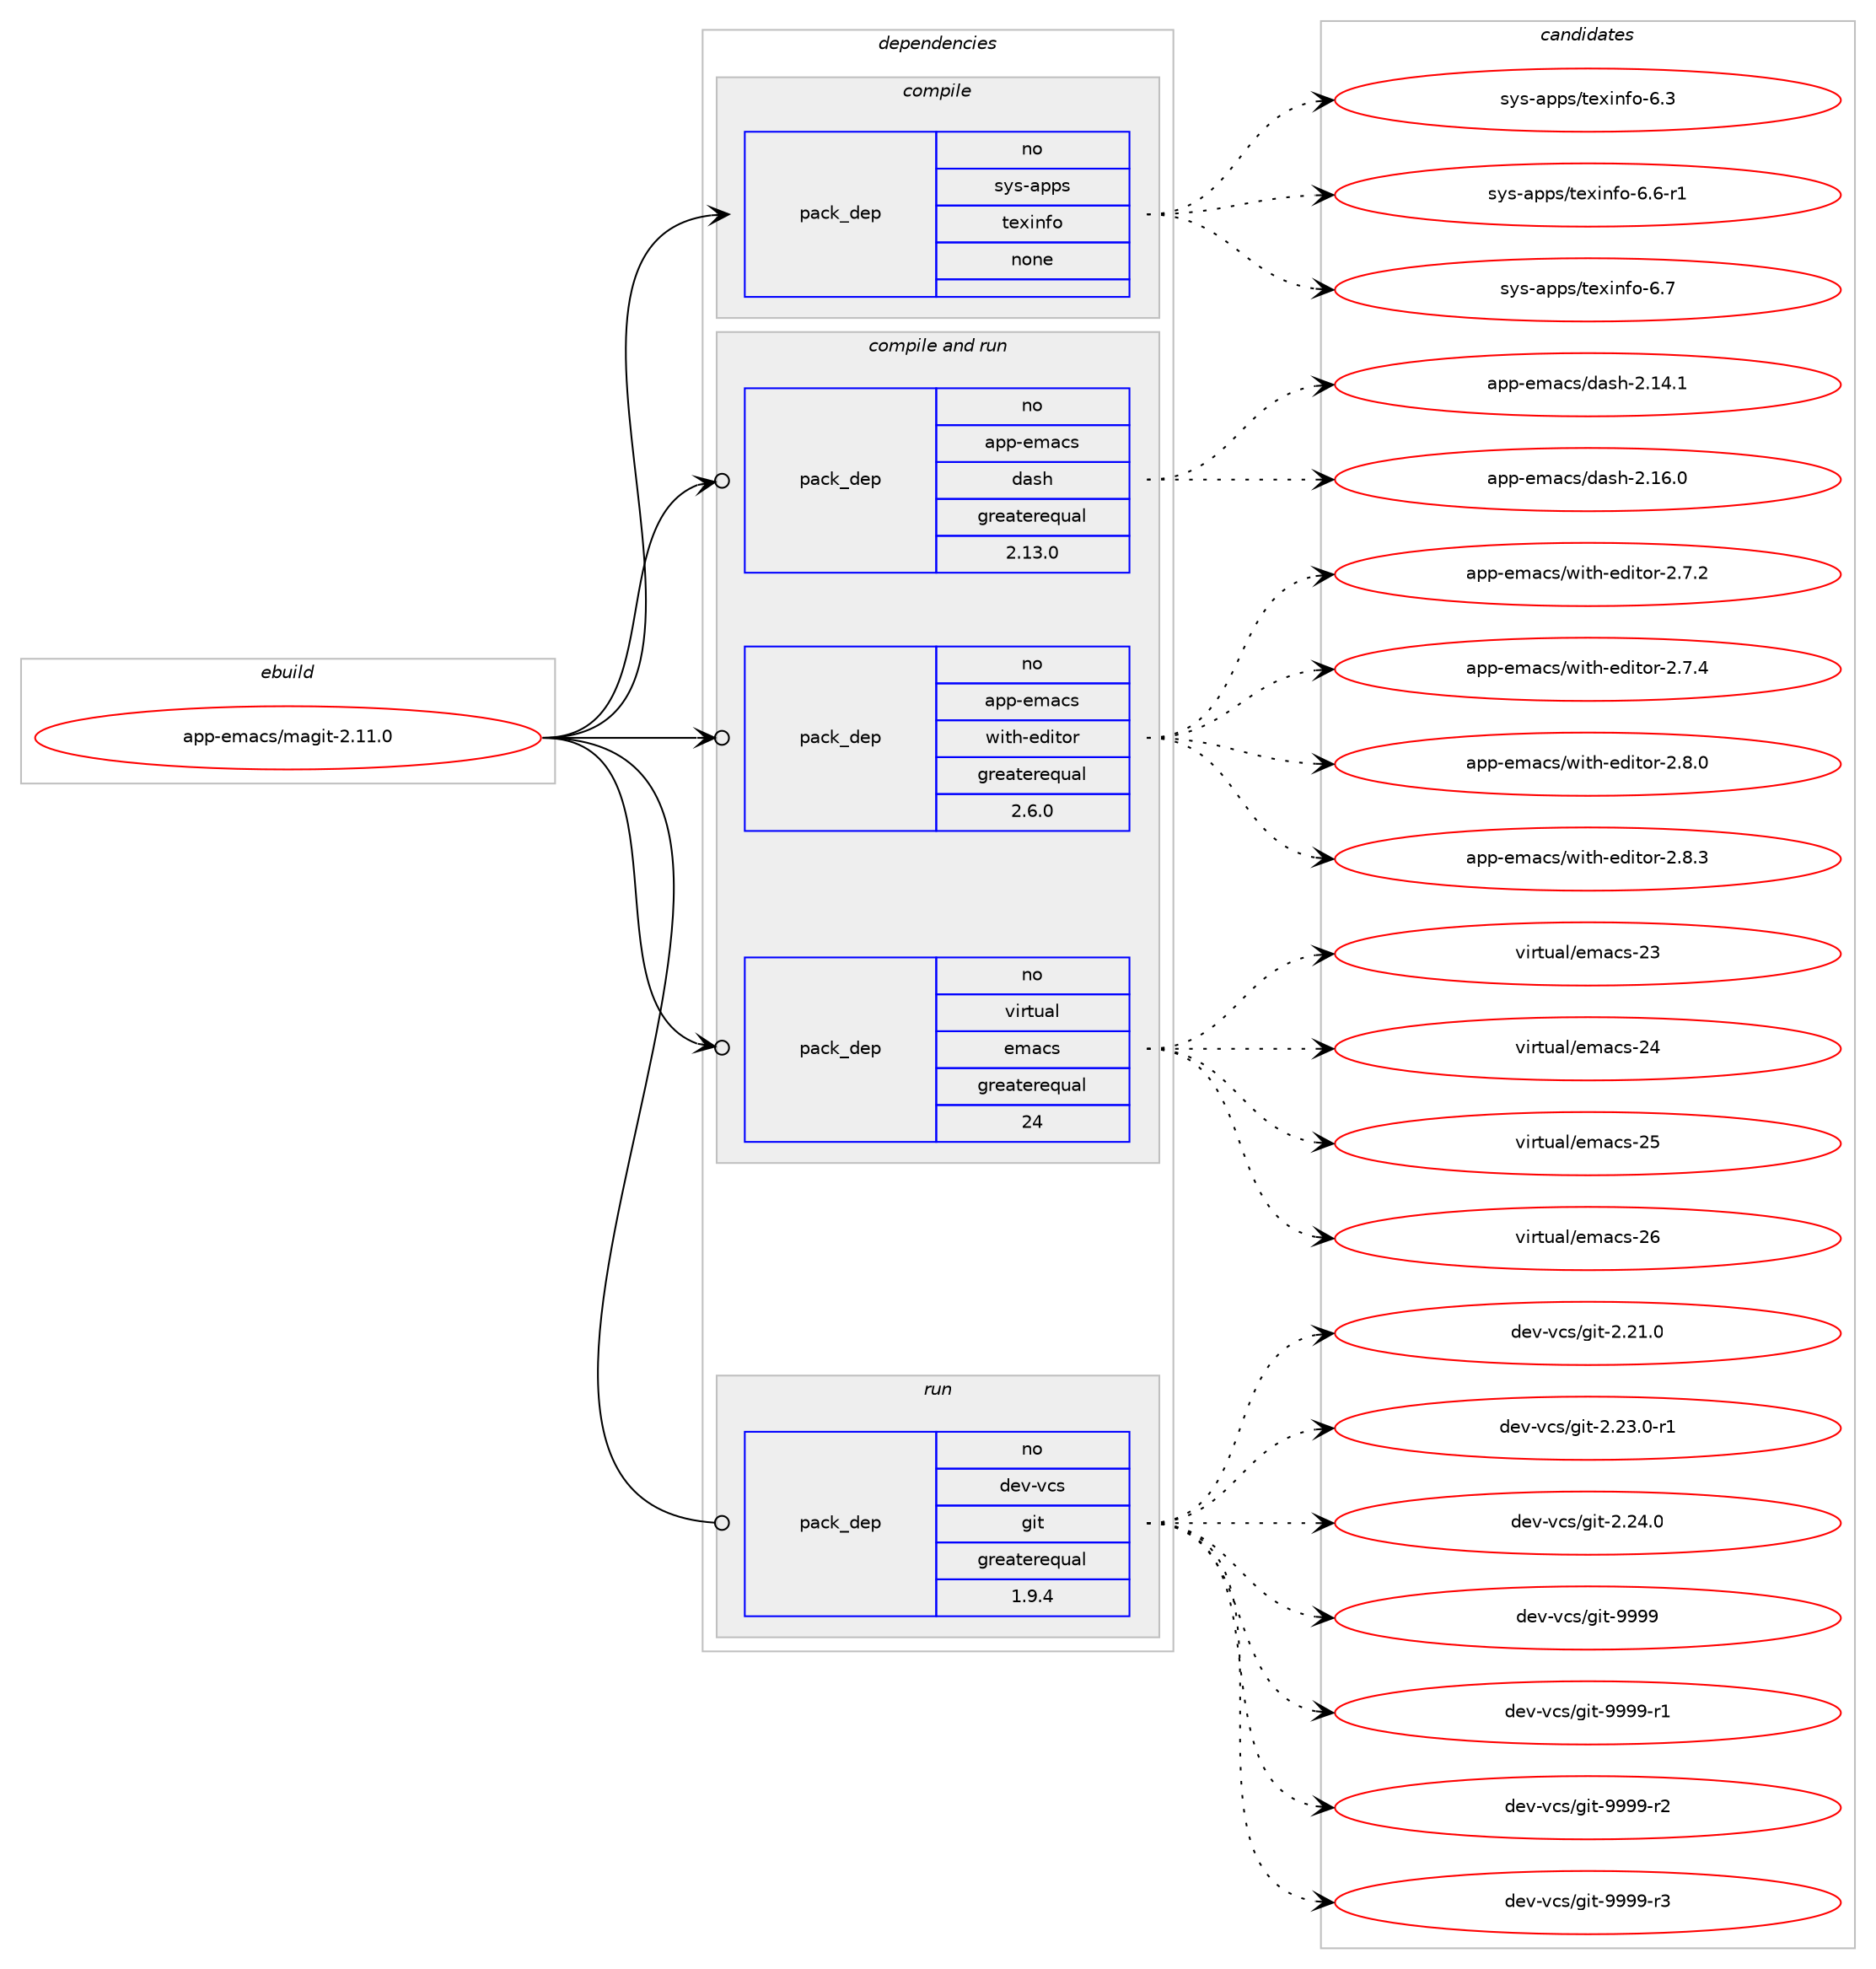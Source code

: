 digraph prolog {

# *************
# Graph options
# *************

newrank=true;
concentrate=true;
compound=true;
graph [rankdir=LR,fontname=Helvetica,fontsize=10,ranksep=1.5];#, ranksep=2.5, nodesep=0.2];
edge  [arrowhead=vee];
node  [fontname=Helvetica,fontsize=10];

# **********
# The ebuild
# **********

subgraph cluster_leftcol {
color=gray;
rank=same;
label=<<i>ebuild</i>>;
id [label="app-emacs/magit-2.11.0", color=red, width=4, href="../app-emacs/magit-2.11.0.svg"];
}

# ****************
# The dependencies
# ****************

subgraph cluster_midcol {
color=gray;
label=<<i>dependencies</i>>;
subgraph cluster_compile {
fillcolor="#eeeeee";
style=filled;
label=<<i>compile</i>>;
subgraph pack359069 {
dependency482879 [label=<<TABLE BORDER="0" CELLBORDER="1" CELLSPACING="0" CELLPADDING="4" WIDTH="220"><TR><TD ROWSPAN="6" CELLPADDING="30">pack_dep</TD></TR><TR><TD WIDTH="110">no</TD></TR><TR><TD>sys-apps</TD></TR><TR><TD>texinfo</TD></TR><TR><TD>none</TD></TR><TR><TD></TD></TR></TABLE>>, shape=none, color=blue];
}
id:e -> dependency482879:w [weight=20,style="solid",arrowhead="vee"];
}
subgraph cluster_compileandrun {
fillcolor="#eeeeee";
style=filled;
label=<<i>compile and run</i>>;
subgraph pack359070 {
dependency482880 [label=<<TABLE BORDER="0" CELLBORDER="1" CELLSPACING="0" CELLPADDING="4" WIDTH="220"><TR><TD ROWSPAN="6" CELLPADDING="30">pack_dep</TD></TR><TR><TD WIDTH="110">no</TD></TR><TR><TD>app-emacs</TD></TR><TR><TD>dash</TD></TR><TR><TD>greaterequal</TD></TR><TR><TD>2.13.0</TD></TR></TABLE>>, shape=none, color=blue];
}
id:e -> dependency482880:w [weight=20,style="solid",arrowhead="odotvee"];
subgraph pack359071 {
dependency482881 [label=<<TABLE BORDER="0" CELLBORDER="1" CELLSPACING="0" CELLPADDING="4" WIDTH="220"><TR><TD ROWSPAN="6" CELLPADDING="30">pack_dep</TD></TR><TR><TD WIDTH="110">no</TD></TR><TR><TD>app-emacs</TD></TR><TR><TD>with-editor</TD></TR><TR><TD>greaterequal</TD></TR><TR><TD>2.6.0</TD></TR></TABLE>>, shape=none, color=blue];
}
id:e -> dependency482881:w [weight=20,style="solid",arrowhead="odotvee"];
subgraph pack359072 {
dependency482882 [label=<<TABLE BORDER="0" CELLBORDER="1" CELLSPACING="0" CELLPADDING="4" WIDTH="220"><TR><TD ROWSPAN="6" CELLPADDING="30">pack_dep</TD></TR><TR><TD WIDTH="110">no</TD></TR><TR><TD>virtual</TD></TR><TR><TD>emacs</TD></TR><TR><TD>greaterequal</TD></TR><TR><TD>24</TD></TR></TABLE>>, shape=none, color=blue];
}
id:e -> dependency482882:w [weight=20,style="solid",arrowhead="odotvee"];
}
subgraph cluster_run {
fillcolor="#eeeeee";
style=filled;
label=<<i>run</i>>;
subgraph pack359073 {
dependency482883 [label=<<TABLE BORDER="0" CELLBORDER="1" CELLSPACING="0" CELLPADDING="4" WIDTH="220"><TR><TD ROWSPAN="6" CELLPADDING="30">pack_dep</TD></TR><TR><TD WIDTH="110">no</TD></TR><TR><TD>dev-vcs</TD></TR><TR><TD>git</TD></TR><TR><TD>greaterequal</TD></TR><TR><TD>1.9.4</TD></TR></TABLE>>, shape=none, color=blue];
}
id:e -> dependency482883:w [weight=20,style="solid",arrowhead="odot"];
}
}

# **************
# The candidates
# **************

subgraph cluster_choices {
rank=same;
color=gray;
label=<<i>candidates</i>>;

subgraph choice359069 {
color=black;
nodesep=1;
choice11512111545971121121154711610112010511010211145544651 [label="sys-apps/texinfo-6.3", color=red, width=4,href="../sys-apps/texinfo-6.3.svg"];
choice115121115459711211211547116101120105110102111455446544511449 [label="sys-apps/texinfo-6.6-r1", color=red, width=4,href="../sys-apps/texinfo-6.6-r1.svg"];
choice11512111545971121121154711610112010511010211145544655 [label="sys-apps/texinfo-6.7", color=red, width=4,href="../sys-apps/texinfo-6.7.svg"];
dependency482879:e -> choice11512111545971121121154711610112010511010211145544651:w [style=dotted,weight="100"];
dependency482879:e -> choice115121115459711211211547116101120105110102111455446544511449:w [style=dotted,weight="100"];
dependency482879:e -> choice11512111545971121121154711610112010511010211145544655:w [style=dotted,weight="100"];
}
subgraph choice359070 {
color=black;
nodesep=1;
choice97112112451011099799115471009711510445504649524649 [label="app-emacs/dash-2.14.1", color=red, width=4,href="../app-emacs/dash-2.14.1.svg"];
choice97112112451011099799115471009711510445504649544648 [label="app-emacs/dash-2.16.0", color=red, width=4,href="../app-emacs/dash-2.16.0.svg"];
dependency482880:e -> choice97112112451011099799115471009711510445504649524649:w [style=dotted,weight="100"];
dependency482880:e -> choice97112112451011099799115471009711510445504649544648:w [style=dotted,weight="100"];
}
subgraph choice359071 {
color=black;
nodesep=1;
choice971121124510110997991154711910511610445101100105116111114455046554650 [label="app-emacs/with-editor-2.7.2", color=red, width=4,href="../app-emacs/with-editor-2.7.2.svg"];
choice971121124510110997991154711910511610445101100105116111114455046554652 [label="app-emacs/with-editor-2.7.4", color=red, width=4,href="../app-emacs/with-editor-2.7.4.svg"];
choice971121124510110997991154711910511610445101100105116111114455046564648 [label="app-emacs/with-editor-2.8.0", color=red, width=4,href="../app-emacs/with-editor-2.8.0.svg"];
choice971121124510110997991154711910511610445101100105116111114455046564651 [label="app-emacs/with-editor-2.8.3", color=red, width=4,href="../app-emacs/with-editor-2.8.3.svg"];
dependency482881:e -> choice971121124510110997991154711910511610445101100105116111114455046554650:w [style=dotted,weight="100"];
dependency482881:e -> choice971121124510110997991154711910511610445101100105116111114455046554652:w [style=dotted,weight="100"];
dependency482881:e -> choice971121124510110997991154711910511610445101100105116111114455046564648:w [style=dotted,weight="100"];
dependency482881:e -> choice971121124510110997991154711910511610445101100105116111114455046564651:w [style=dotted,weight="100"];
}
subgraph choice359072 {
color=black;
nodesep=1;
choice11810511411611797108471011099799115455051 [label="virtual/emacs-23", color=red, width=4,href="../virtual/emacs-23.svg"];
choice11810511411611797108471011099799115455052 [label="virtual/emacs-24", color=red, width=4,href="../virtual/emacs-24.svg"];
choice11810511411611797108471011099799115455053 [label="virtual/emacs-25", color=red, width=4,href="../virtual/emacs-25.svg"];
choice11810511411611797108471011099799115455054 [label="virtual/emacs-26", color=red, width=4,href="../virtual/emacs-26.svg"];
dependency482882:e -> choice11810511411611797108471011099799115455051:w [style=dotted,weight="100"];
dependency482882:e -> choice11810511411611797108471011099799115455052:w [style=dotted,weight="100"];
dependency482882:e -> choice11810511411611797108471011099799115455053:w [style=dotted,weight="100"];
dependency482882:e -> choice11810511411611797108471011099799115455054:w [style=dotted,weight="100"];
}
subgraph choice359073 {
color=black;
nodesep=1;
choice10010111845118991154710310511645504650494648 [label="dev-vcs/git-2.21.0", color=red, width=4,href="../dev-vcs/git-2.21.0.svg"];
choice100101118451189911547103105116455046505146484511449 [label="dev-vcs/git-2.23.0-r1", color=red, width=4,href="../dev-vcs/git-2.23.0-r1.svg"];
choice10010111845118991154710310511645504650524648 [label="dev-vcs/git-2.24.0", color=red, width=4,href="../dev-vcs/git-2.24.0.svg"];
choice1001011184511899115471031051164557575757 [label="dev-vcs/git-9999", color=red, width=4,href="../dev-vcs/git-9999.svg"];
choice10010111845118991154710310511645575757574511449 [label="dev-vcs/git-9999-r1", color=red, width=4,href="../dev-vcs/git-9999-r1.svg"];
choice10010111845118991154710310511645575757574511450 [label="dev-vcs/git-9999-r2", color=red, width=4,href="../dev-vcs/git-9999-r2.svg"];
choice10010111845118991154710310511645575757574511451 [label="dev-vcs/git-9999-r3", color=red, width=4,href="../dev-vcs/git-9999-r3.svg"];
dependency482883:e -> choice10010111845118991154710310511645504650494648:w [style=dotted,weight="100"];
dependency482883:e -> choice100101118451189911547103105116455046505146484511449:w [style=dotted,weight="100"];
dependency482883:e -> choice10010111845118991154710310511645504650524648:w [style=dotted,weight="100"];
dependency482883:e -> choice1001011184511899115471031051164557575757:w [style=dotted,weight="100"];
dependency482883:e -> choice10010111845118991154710310511645575757574511449:w [style=dotted,weight="100"];
dependency482883:e -> choice10010111845118991154710310511645575757574511450:w [style=dotted,weight="100"];
dependency482883:e -> choice10010111845118991154710310511645575757574511451:w [style=dotted,weight="100"];
}
}

}
